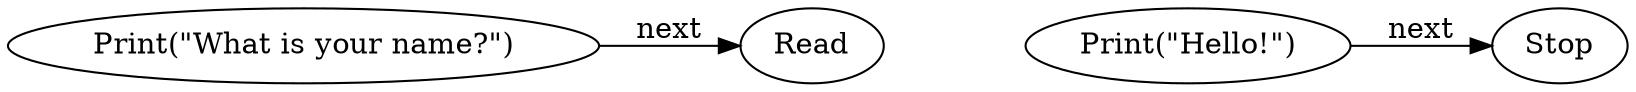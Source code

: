 digraph {
    rankdir=LR

    print1[label="Print(\"What is your name?\")" class="start"]
    read[label="Read"]
    print2[label="Print(\"Hello!\")" class="start"]
    stop[label="Stop"]

    print1 -> read[label="next"]
    read -> print2[label="next" style="invis"]
    print2 -> stop[label="next"]
}
